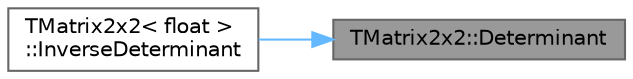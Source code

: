 digraph "TMatrix2x2::Determinant"
{
 // INTERACTIVE_SVG=YES
 // LATEX_PDF_SIZE
  bgcolor="transparent";
  edge [fontname=Helvetica,fontsize=10,labelfontname=Helvetica,labelfontsize=10];
  node [fontname=Helvetica,fontsize=10,shape=box,height=0.2,width=0.4];
  rankdir="RL";
  Node1 [id="Node000001",label="TMatrix2x2::Determinant",height=0.2,width=0.4,color="gray40", fillcolor="grey60", style="filled", fontcolor="black",tooltip=" "];
  Node1 -> Node2 [id="edge1_Node000001_Node000002",dir="back",color="steelblue1",style="solid",tooltip=" "];
  Node2 [id="Node000002",label="TMatrix2x2\< float \>\l::InverseDeterminant",height=0.2,width=0.4,color="grey40", fillcolor="white", style="filled",URL="$d5/d04/classTMatrix2x2.html#a3bd541232ccd440c26936396502346fa",tooltip=" "];
}
